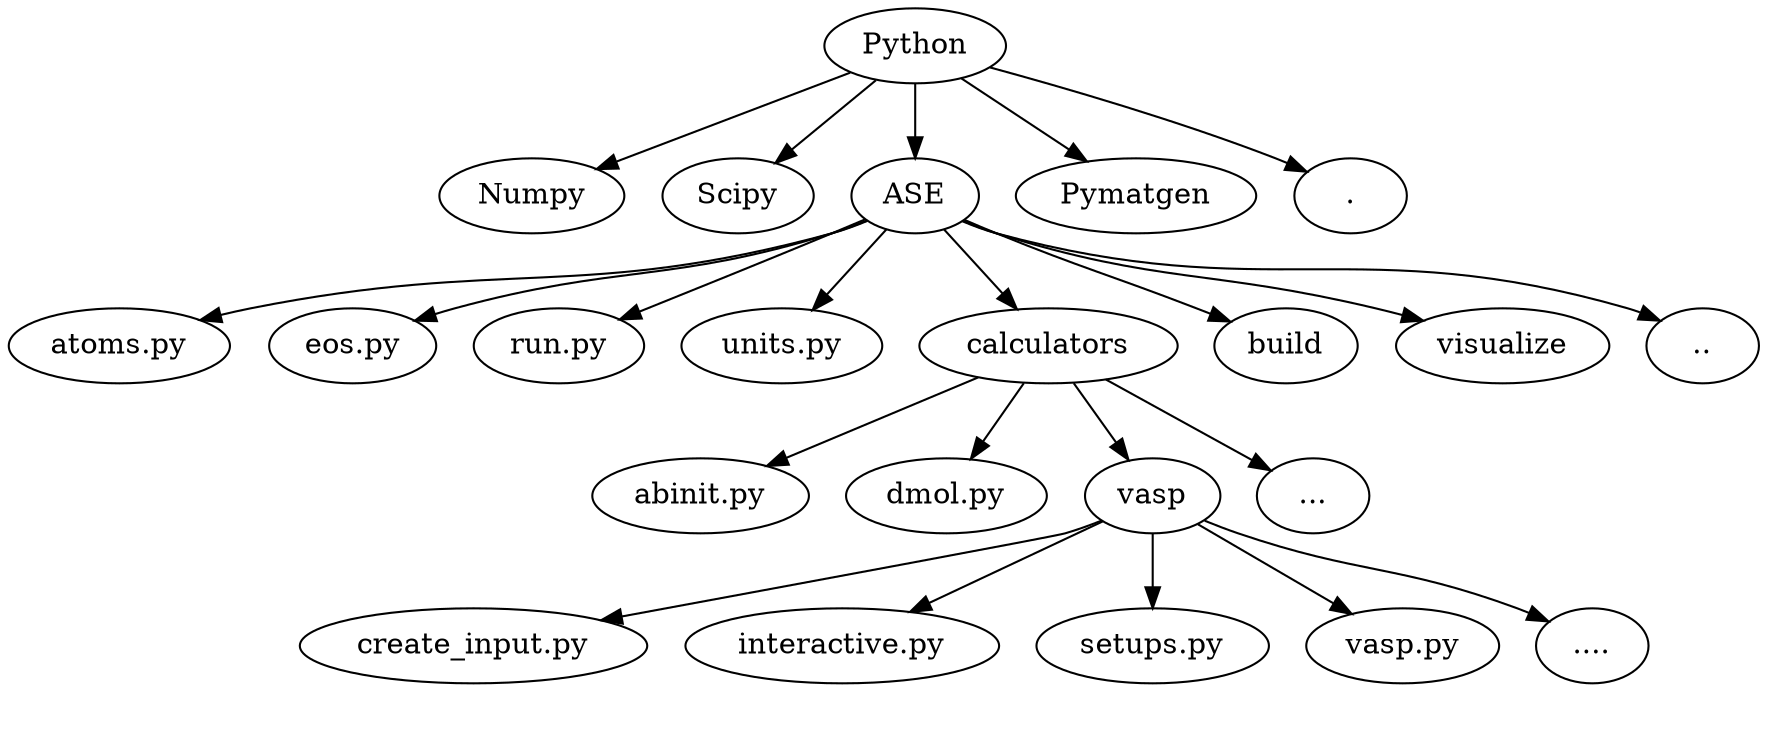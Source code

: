 digraph python_tree{  //指定图的类型和名字
 
    Python -> Numpy;  //创建节点和边线
    Python -> Scipy;
    Python -> ASE    
    Python -> Pymatgen;
    Python -> ".";

    ASE -> "atoms.py";
    ASE -> "eos.py";    
    ASE -> "run.py";
    ASE -> "units.py";
    ASE -> "calculators";    
    ASE -> "build";
    ASE -> "visualize";
    ASE -> "..";

    calculators -> "abinit.py";
    calculators -> "dmol.py";
    calculators -> "vasp";
    calculators -> "...";

    vasp -> "create_input.py";
    vasp -> "interactive.py";
    vasp -> "setups.py";
    vasp -> "vasp.py";
    vasp -> "....";
    
    label = " "   
     }